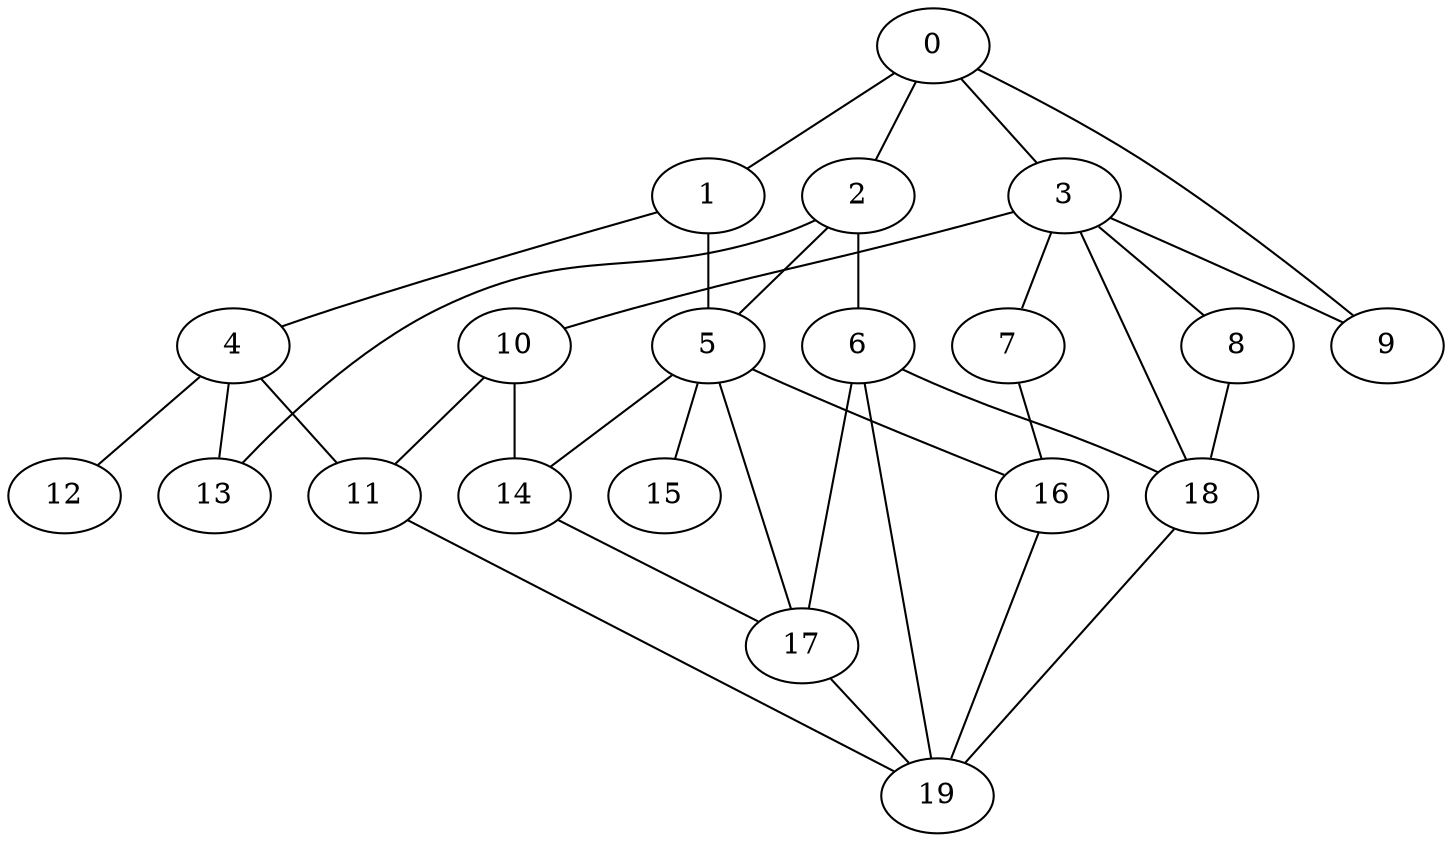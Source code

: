 graph graphname {0--1
0--2
0--3
0--9
1--4
1--5
2--5
2--6
2--13
3--7
3--8
3--9
3--10
3--18
4--11
4--12
4--13
5--14
5--15
5--16
5--17
6--17
6--18
6--19
7--16
8--18
10--11
10--14
11--19
14--17
16--19
17--19
18--19
}